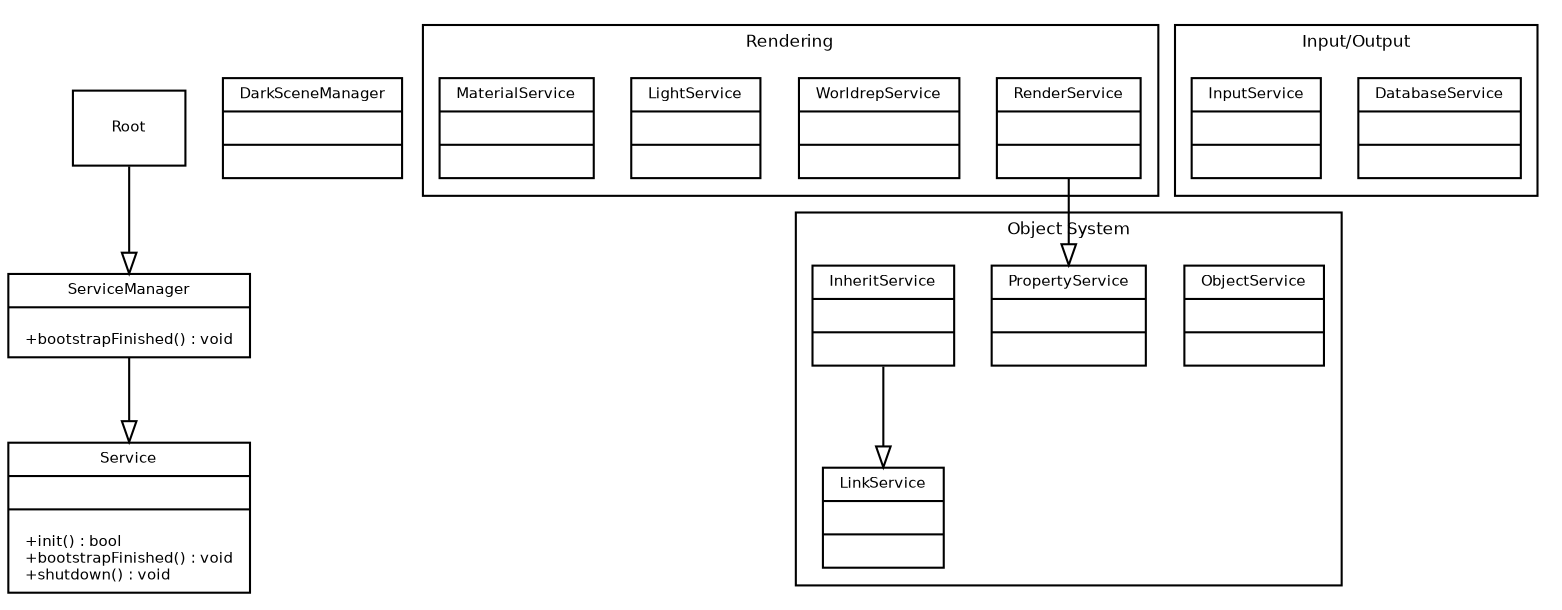 digraph G {
	fontname = "Bitstream Vera Sans"
	fontsize = 8
	
	node [
		fontname = "Bitstream Vera Sans"
		fontsize = 7
		shape = "record"	
	]
	
	edge [
		fontname = "Bitstream Vera Sans"
		fontsize = 7
	]
	
		
	Root [
		label = "{Root}"
	]
		
	ServiceManager [
		label = "{ServiceManager |\l+bootstrapFinished() : void\l}"
	]
		
	Service [
		label = "{Service ||\l+init() : bool\l+bootstrapFinished() : void\l+shutdown() : void\l}"
	]	
	
	DarkSceneManager [
		label = "{DarkSceneManager\l||}"
	]
		
	subgraph clusterObjSys {
		label = "Object System"
		
		ObjectService [
			label = "{ObjectService\l||}"
		]
		
		PropertyService [
			label = "{PropertyService\l||}"
		]
		
		LinkService [
			label = "{LinkService\l||}"
		]
		
		InheritService [
			label = "{InheritService\l||}"
		]
	}
	
	subgraph clusterRender {
		label = "Rendering"
		
		RenderService [
			label = "{RenderService\l||}"
		]
		
		WorldRepService [
			label = "{WorldrepService\l||}"
		]
		
		LightService [
			label = "{LightService\l||}"
		]
		
		MaterialService [
			label = "{MaterialService\l||}"
		]
	}
	
	subgraph clusterIO {
		label = "Input/Output"
		
		DatabaseService [
			label = "{DatabaseService\l||}"
		]
		
		InputService [
			label = "{InputService\l||}"
		]
	}
	
		
	edge [
		arrowhead = "empty"
	]
	
	ServiceManager -> Service
	Root -> ServiceManager
	
	InheritService -> LinkService
	
	RenderService -> PropertyService
}